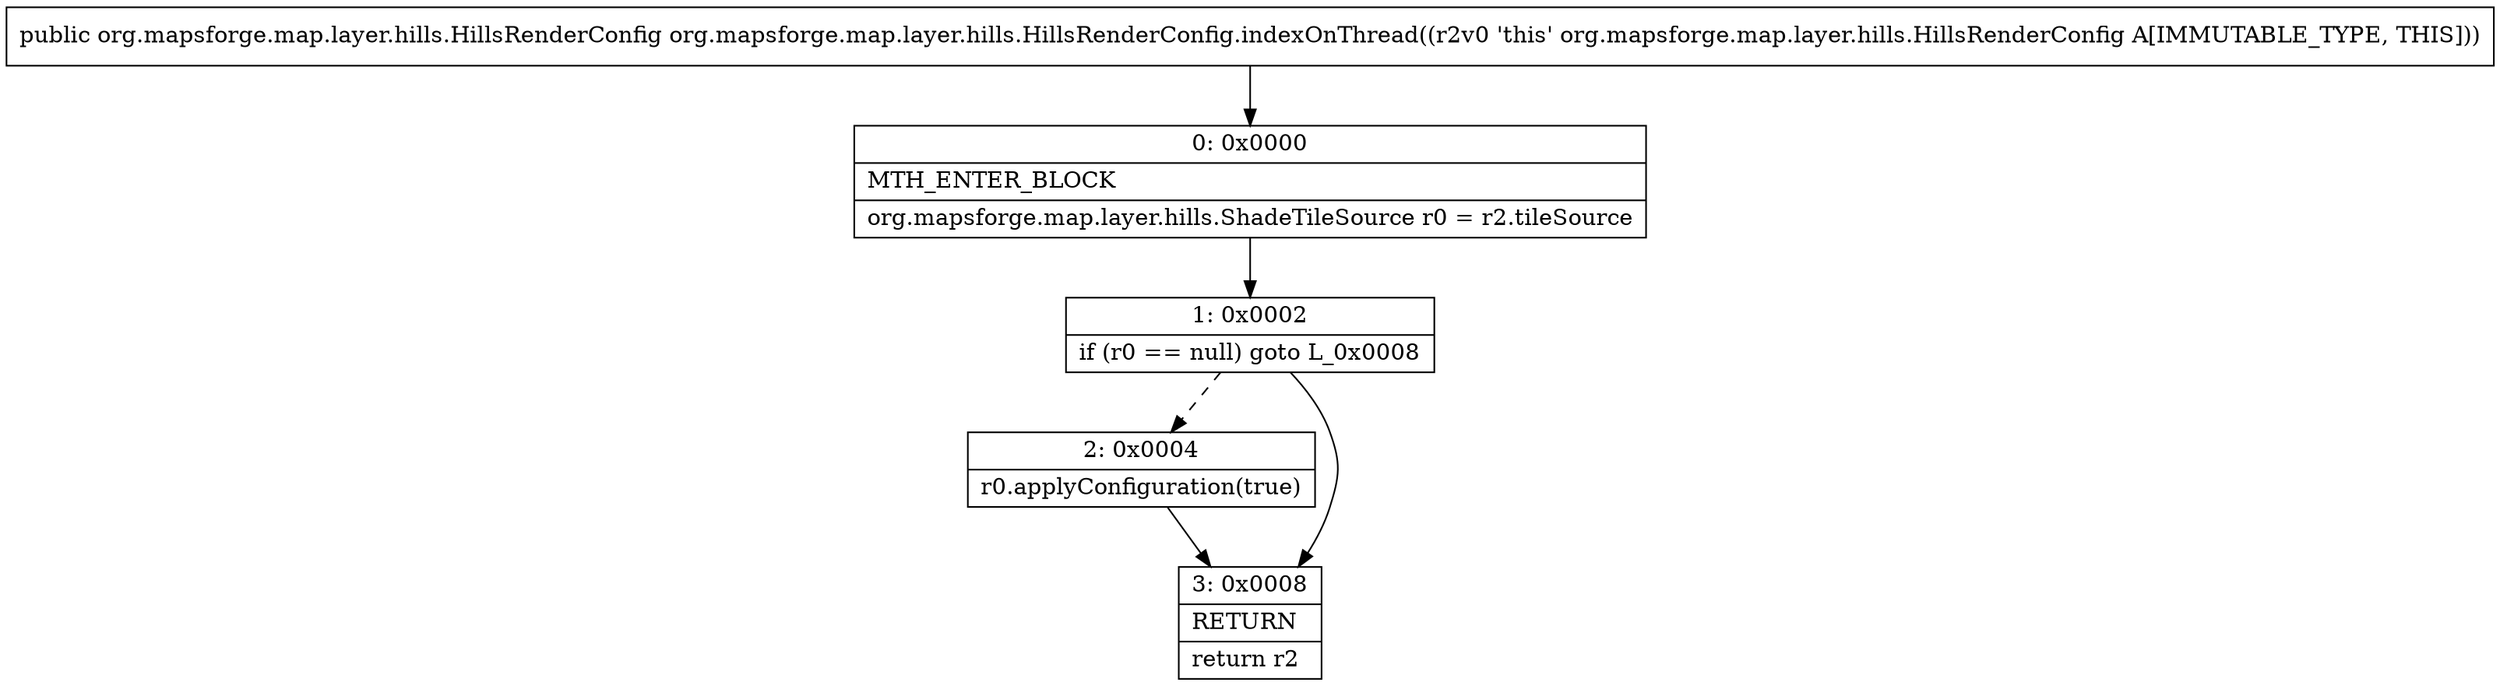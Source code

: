 digraph "CFG fororg.mapsforge.map.layer.hills.HillsRenderConfig.indexOnThread()Lorg\/mapsforge\/map\/layer\/hills\/HillsRenderConfig;" {
Node_0 [shape=record,label="{0\:\ 0x0000|MTH_ENTER_BLOCK\l|org.mapsforge.map.layer.hills.ShadeTileSource r0 = r2.tileSource\l}"];
Node_1 [shape=record,label="{1\:\ 0x0002|if (r0 == null) goto L_0x0008\l}"];
Node_2 [shape=record,label="{2\:\ 0x0004|r0.applyConfiguration(true)\l}"];
Node_3 [shape=record,label="{3\:\ 0x0008|RETURN\l|return r2\l}"];
MethodNode[shape=record,label="{public org.mapsforge.map.layer.hills.HillsRenderConfig org.mapsforge.map.layer.hills.HillsRenderConfig.indexOnThread((r2v0 'this' org.mapsforge.map.layer.hills.HillsRenderConfig A[IMMUTABLE_TYPE, THIS])) }"];
MethodNode -> Node_0;
Node_0 -> Node_1;
Node_1 -> Node_2[style=dashed];
Node_1 -> Node_3;
Node_2 -> Node_3;
}

